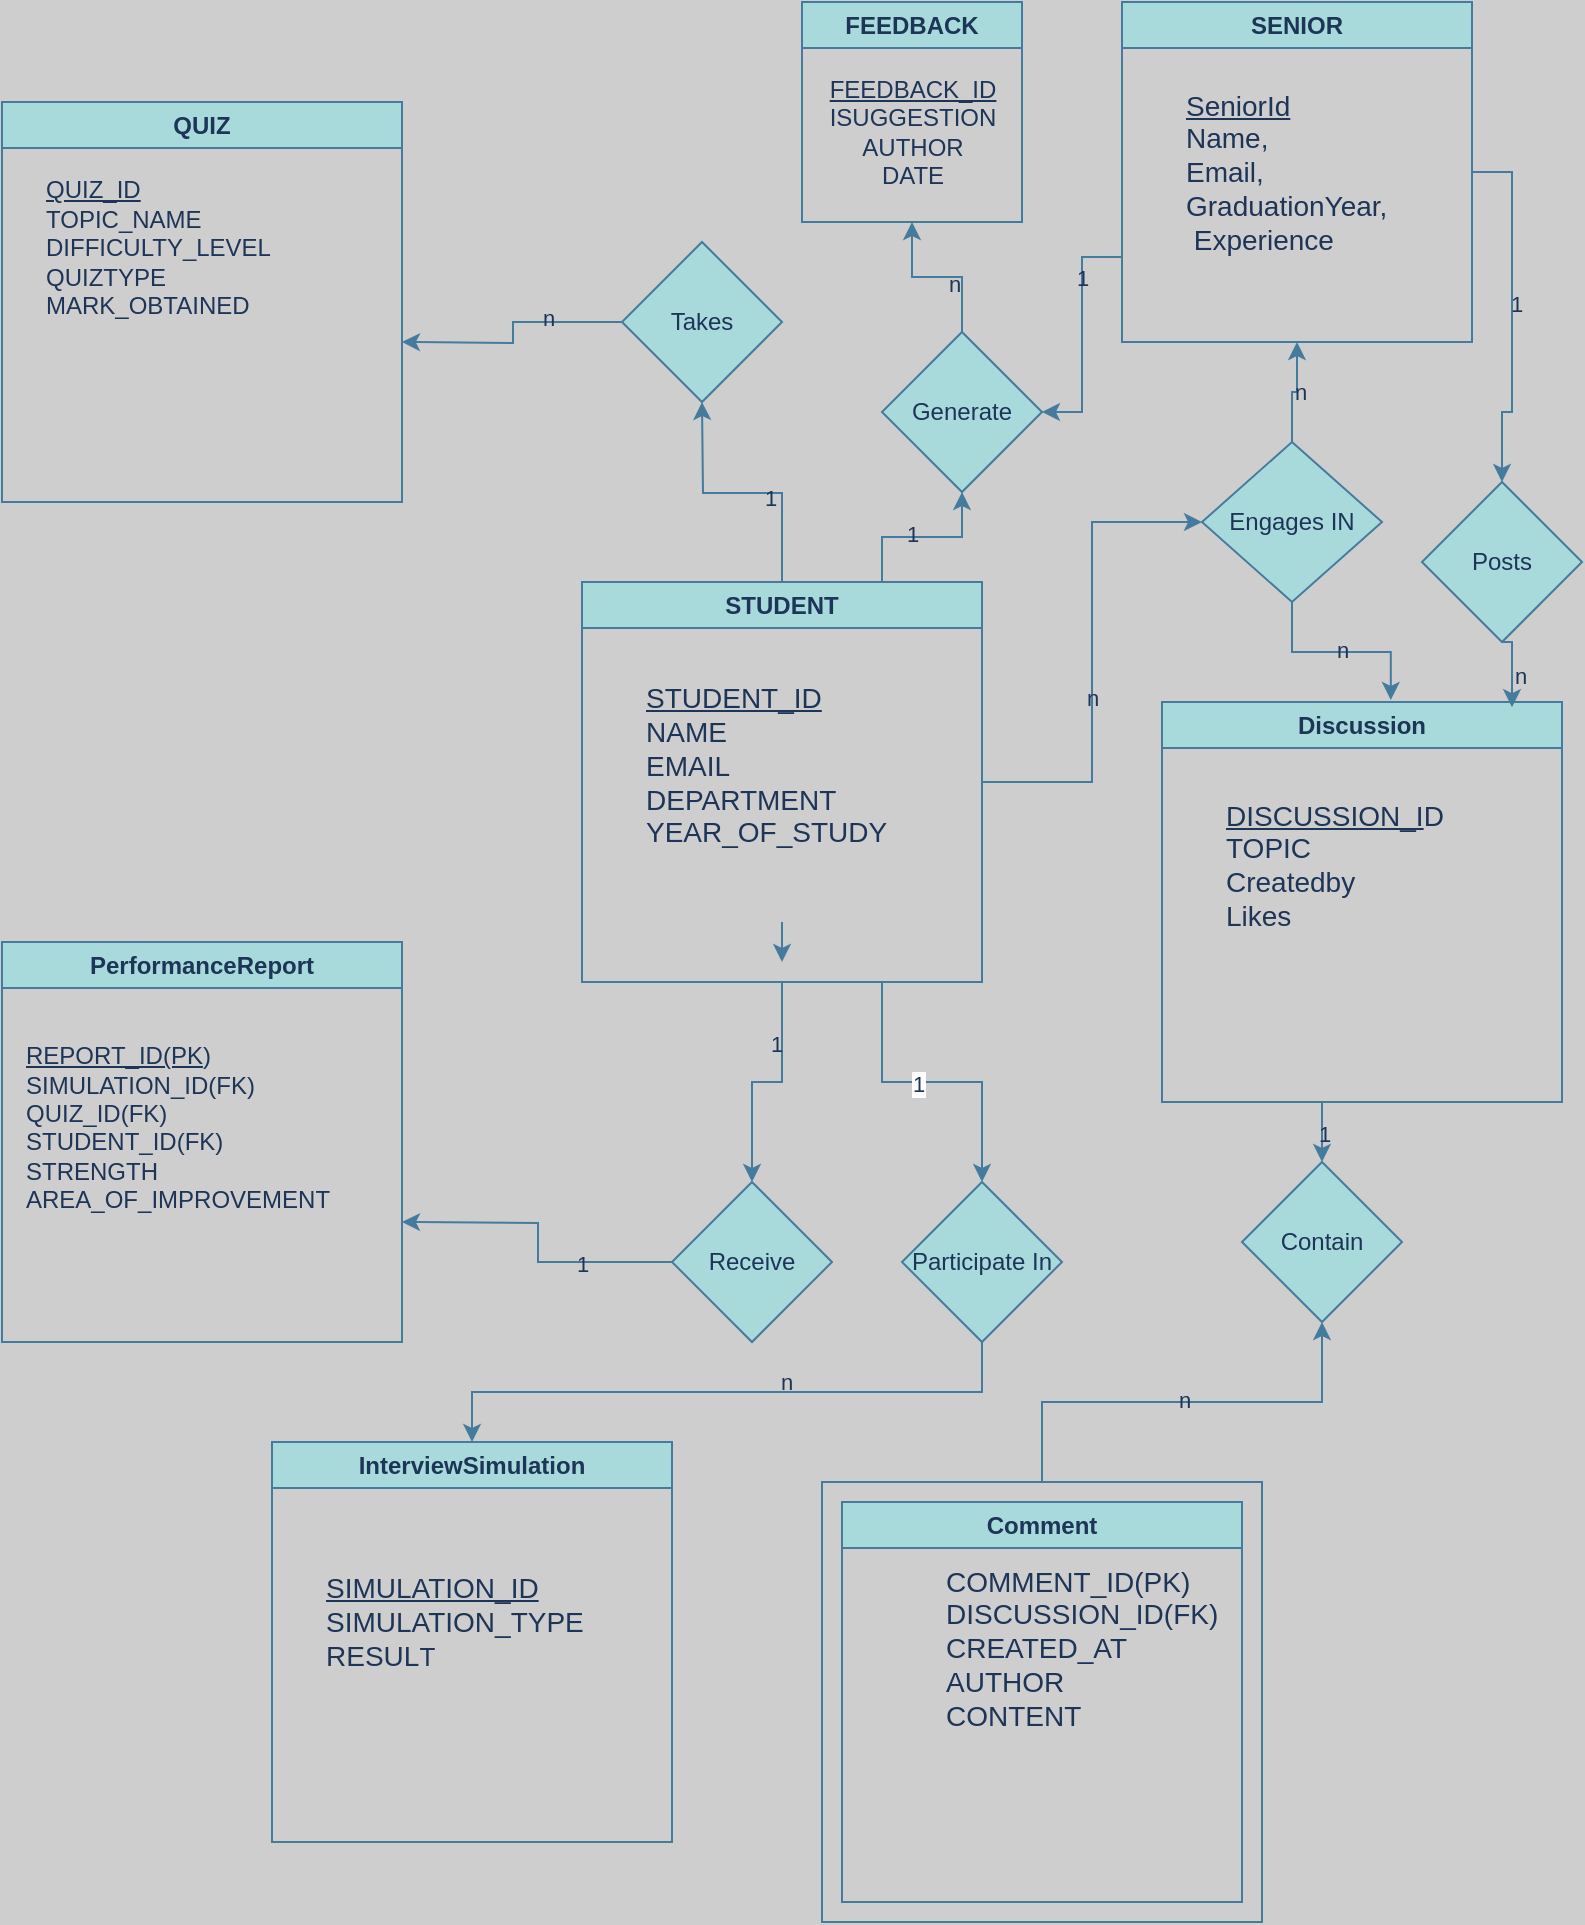 <mxfile version="24.7.12">
  <diagram name="Page-1" id="dZ9XBWdYHqkn1CSvwAAR">
    <mxGraphModel dx="1076" dy="610" grid="0" gridSize="10" guides="0" tooltips="1" connect="1" arrows="1" fold="1" page="1" pageScale="1" pageWidth="850" pageHeight="1100" background="#cecece" math="0" shadow="0">
      <root>
        <mxCell id="0" />
        <mxCell id="1" parent="0" />
        <mxCell id="OT3kzKYF2vSb8uT-g46G-15" style="edgeStyle=orthogonalEdgeStyle;rounded=0;orthogonalLoop=1;jettySize=auto;html=1;labelBackgroundColor=none;strokeColor=#457B9D;fontColor=default;" edge="1" parent="1" source="OT3kzKYF2vSb8uT-g46G-3">
          <mxGeometry relative="1" as="geometry">
            <mxPoint x="400.0" y="220" as="targetPoint" />
          </mxGeometry>
        </mxCell>
        <mxCell id="OT3kzKYF2vSb8uT-g46G-18" value="1" style="edgeLabel;html=1;align=center;verticalAlign=middle;resizable=0;points=[];labelBackgroundColor=none;fontColor=#1D3557;" vertex="1" connectable="0" parent="OT3kzKYF2vSb8uT-g46G-15">
          <mxGeometry x="-0.218" y="2" relative="1" as="geometry">
            <mxPoint as="offset" />
          </mxGeometry>
        </mxCell>
        <mxCell id="OT3kzKYF2vSb8uT-g46G-21" style="edgeStyle=orthogonalEdgeStyle;rounded=0;orthogonalLoop=1;jettySize=auto;html=1;entryX=0;entryY=0.5;entryDx=0;entryDy=0;labelBackgroundColor=none;strokeColor=#457B9D;fontColor=default;" edge="1" parent="1" source="OT3kzKYF2vSb8uT-g46G-3" target="OT3kzKYF2vSb8uT-g46G-22">
          <mxGeometry relative="1" as="geometry">
            <mxPoint x="600" y="280" as="targetPoint" />
          </mxGeometry>
        </mxCell>
        <mxCell id="OT3kzKYF2vSb8uT-g46G-26" value="n" style="edgeLabel;html=1;align=center;verticalAlign=middle;resizable=0;points=[];labelBackgroundColor=none;fontColor=#1D3557;" vertex="1" connectable="0" parent="OT3kzKYF2vSb8uT-g46G-21">
          <mxGeometry x="-0.192" relative="1" as="geometry">
            <mxPoint as="offset" />
          </mxGeometry>
        </mxCell>
        <mxCell id="OT3kzKYF2vSb8uT-g46G-33" style="edgeStyle=orthogonalEdgeStyle;rounded=0;orthogonalLoop=1;jettySize=auto;html=1;exitX=0.5;exitY=1;exitDx=0;exitDy=0;entryX=0.5;entryY=0;entryDx=0;entryDy=0;labelBackgroundColor=none;strokeColor=#457B9D;fontColor=default;" edge="1" parent="1" source="OT3kzKYF2vSb8uT-g46G-3" target="OT3kzKYF2vSb8uT-g46G-32">
          <mxGeometry relative="1" as="geometry" />
        </mxCell>
        <mxCell id="OT3kzKYF2vSb8uT-g46G-35" value="1" style="edgeLabel;html=1;align=center;verticalAlign=middle;resizable=0;points=[];labelBackgroundColor=none;fontColor=#1D3557;" vertex="1" connectable="0" parent="OT3kzKYF2vSb8uT-g46G-33">
          <mxGeometry x="-0.465" y="-3" relative="1" as="geometry">
            <mxPoint as="offset" />
          </mxGeometry>
        </mxCell>
        <mxCell id="OT3kzKYF2vSb8uT-g46G-89" style="edgeStyle=orthogonalEdgeStyle;rounded=0;orthogonalLoop=1;jettySize=auto;html=1;exitX=0.75;exitY=0;exitDx=0;exitDy=0;entryX=0.5;entryY=1;entryDx=0;entryDy=0;labelBackgroundColor=none;strokeColor=#457B9D;fontColor=default;" edge="1" parent="1" source="OT3kzKYF2vSb8uT-g46G-3" target="OT3kzKYF2vSb8uT-g46G-75">
          <mxGeometry relative="1" as="geometry" />
        </mxCell>
        <mxCell id="OT3kzKYF2vSb8uT-g46G-90" value="1" style="edgeLabel;html=1;align=center;verticalAlign=middle;resizable=0;points=[];labelBackgroundColor=none;fontColor=#1D3557;" vertex="1" connectable="0" parent="OT3kzKYF2vSb8uT-g46G-89">
          <mxGeometry x="-0.129" y="2" relative="1" as="geometry">
            <mxPoint as="offset" />
          </mxGeometry>
        </mxCell>
        <mxCell id="OT3kzKYF2vSb8uT-g46G-92" style="edgeStyle=orthogonalEdgeStyle;rounded=0;orthogonalLoop=1;jettySize=auto;html=1;exitX=0.75;exitY=1;exitDx=0;exitDy=0;entryX=0.5;entryY=0;entryDx=0;entryDy=0;strokeColor=#457B9D;fontColor=#1D3557;fillColor=#A8DADC;" edge="1" parent="1" source="OT3kzKYF2vSb8uT-g46G-3" target="OT3kzKYF2vSb8uT-g46G-55">
          <mxGeometry relative="1" as="geometry" />
        </mxCell>
        <mxCell id="OT3kzKYF2vSb8uT-g46G-93" value="1" style="edgeLabel;html=1;align=center;verticalAlign=middle;resizable=0;points=[];strokeColor=#457B9D;fontColor=#1D3557;fillColor=#A8DADC;" vertex="1" connectable="0" parent="OT3kzKYF2vSb8uT-g46G-92">
          <mxGeometry x="-0.092" y="-1" relative="1" as="geometry">
            <mxPoint as="offset" />
          </mxGeometry>
        </mxCell>
        <mxCell id="OT3kzKYF2vSb8uT-g46G-3" value="STUDENT" style="swimlane;whiteSpace=wrap;html=1;labelBackgroundColor=none;fillColor=#A8DADC;strokeColor=#457B9D;fontColor=#1D3557;" vertex="1" parent="1">
          <mxGeometry x="340" y="310" width="200" height="200" as="geometry">
            <mxRectangle x="160" y="50" width="100" height="30" as="alternateBounds" />
          </mxGeometry>
        </mxCell>
        <mxCell id="OT3kzKYF2vSb8uT-g46G-10" style="edgeStyle=orthogonalEdgeStyle;rounded=0;orthogonalLoop=1;jettySize=auto;html=1;labelBackgroundColor=none;strokeColor=#457B9D;fontColor=default;" edge="1" parent="OT3kzKYF2vSb8uT-g46G-3" source="OT3kzKYF2vSb8uT-g46G-4">
          <mxGeometry relative="1" as="geometry">
            <mxPoint x="100" y="190" as="targetPoint" />
          </mxGeometry>
        </mxCell>
        <mxCell id="OT3kzKYF2vSb8uT-g46G-4" value="&lt;p style=&quot;font-size: 14px;&quot;&gt;&lt;font style=&quot;font-size: 14px;&quot;&gt;&lt;u&gt;STUDENT_ID&lt;/u&gt;&lt;br&gt;&lt;/font&gt;&lt;font style=&quot;font-size: 14px;&quot;&gt;NAME&lt;br&gt;&lt;/font&gt;&lt;font style=&quot;font-size: 14px;&quot;&gt;EMAIL&lt;br&gt;&lt;/font&gt;&lt;font style=&quot;font-size: 14px;&quot;&gt;DEPARTMENT&lt;br&gt;&lt;/font&gt;&lt;font style=&quot;font-size: 14px;&quot;&gt;YEAR_OF_STUDY&lt;/font&gt;&lt;/p&gt;&lt;div style=&quot;font-size: 14px;&quot;&gt;&lt;div&gt;&lt;br&gt;&lt;/div&gt;&lt;/div&gt;" style="text;html=1;align=left;verticalAlign=middle;resizable=0;points=[];autosize=1;strokeColor=none;fillColor=none;labelBackgroundColor=none;fontColor=#1D3557;" vertex="1" parent="OT3kzKYF2vSb8uT-g46G-3">
          <mxGeometry x="30" y="30" width="140" height="140" as="geometry" />
        </mxCell>
        <mxCell id="OT3kzKYF2vSb8uT-g46G-51" style="edgeStyle=orthogonalEdgeStyle;rounded=0;orthogonalLoop=1;jettySize=auto;html=1;exitX=1;exitY=0.5;exitDx=0;exitDy=0;labelBackgroundColor=none;strokeColor=#457B9D;fontColor=default;" edge="1" parent="1" source="OT3kzKYF2vSb8uT-g46G-5" target="OT3kzKYF2vSb8uT-g46G-50">
          <mxGeometry relative="1" as="geometry" />
        </mxCell>
        <mxCell id="OT3kzKYF2vSb8uT-g46G-53" value="1" style="edgeLabel;html=1;align=center;verticalAlign=middle;resizable=0;points=[];labelBackgroundColor=none;fontColor=#1D3557;" vertex="1" connectable="0" parent="OT3kzKYF2vSb8uT-g46G-51">
          <mxGeometry x="-0.042" y="2" relative="1" as="geometry">
            <mxPoint as="offset" />
          </mxGeometry>
        </mxCell>
        <mxCell id="OT3kzKYF2vSb8uT-g46G-82" style="edgeStyle=orthogonalEdgeStyle;rounded=0;orthogonalLoop=1;jettySize=auto;html=1;exitX=0;exitY=0.75;exitDx=0;exitDy=0;labelBackgroundColor=none;strokeColor=#457B9D;fontColor=default;" edge="1" parent="1" source="OT3kzKYF2vSb8uT-g46G-5" target="OT3kzKYF2vSb8uT-g46G-75">
          <mxGeometry relative="1" as="geometry" />
        </mxCell>
        <mxCell id="OT3kzKYF2vSb8uT-g46G-86" value="1" style="edgeLabel;html=1;align=center;verticalAlign=middle;resizable=0;points=[];labelBackgroundColor=none;fontColor=#1D3557;" vertex="1" connectable="0" parent="OT3kzKYF2vSb8uT-g46G-82">
          <mxGeometry x="-0.486" relative="1" as="geometry">
            <mxPoint as="offset" />
          </mxGeometry>
        </mxCell>
        <mxCell id="OT3kzKYF2vSb8uT-g46G-5" value="SENIOR" style="swimlane;whiteSpace=wrap;html=1;startSize=23;labelBackgroundColor=none;fillColor=#A8DADC;strokeColor=#457B9D;fontColor=#1D3557;" vertex="1" parent="1">
          <mxGeometry x="610" y="20" width="175" height="170" as="geometry" />
        </mxCell>
        <mxCell id="OT3kzKYF2vSb8uT-g46G-63" value="&lt;div&gt;&lt;font style=&quot;font-size: 14px;&quot;&gt;&lt;u&gt;SeniorId&lt;/u&gt;&lt;/font&gt;&lt;/div&gt;&lt;font style=&quot;font-size: 14px;&quot;&gt;Name,&amp;nbsp;&lt;/font&gt;&lt;div style=&quot;font-size: 14px;&quot;&gt;&lt;font style=&quot;font-size: 14px;&quot;&gt;Email,&amp;nbsp;&lt;/font&gt;&lt;div style=&quot;&quot;&gt;&lt;font style=&quot;font-size: 14px;&quot;&gt;GraduationYear,&lt;/font&gt;&lt;div style=&quot;&quot;&gt;&lt;font style=&quot;font-size: 14px;&quot;&gt;&amp;nbsp;Experience&lt;/font&gt;&lt;/div&gt;&lt;/div&gt;&lt;/div&gt;" style="text;html=1;align=left;verticalAlign=middle;resizable=0;points=[];autosize=1;strokeColor=none;fillColor=none;labelBackgroundColor=none;fontColor=#1D3557;" vertex="1" parent="OT3kzKYF2vSb8uT-g46G-5">
          <mxGeometry x="30" y="35" width="120" height="100" as="geometry" />
        </mxCell>
        <mxCell id="OT3kzKYF2vSb8uT-g46G-6" value="InterviewSimulation" style="swimlane;whiteSpace=wrap;html=1;labelBackgroundColor=none;fillColor=#A8DADC;strokeColor=#457B9D;fontColor=#1D3557;" vertex="1" parent="1">
          <mxGeometry x="185" y="740" width="200" height="200" as="geometry" />
        </mxCell>
        <mxCell id="OT3kzKYF2vSb8uT-g46G-67" value="&lt;font style=&quot;font-size: 14px;&quot;&gt;&lt;u&gt;SIMULATION_ID&lt;/u&gt;&lt;/font&gt;&lt;div style=&quot;font-size: 14px;&quot;&gt;&lt;font style=&quot;font-size: 14px;&quot;&gt;SIMULATION_TYPE&lt;/font&gt;&lt;/div&gt;&lt;div style=&quot;font-size: 14px;&quot;&gt;&lt;font style=&quot;font-size: 14px;&quot;&gt;RESUL&lt;/font&gt;&lt;span style=&quot;font-size: 13px;&quot;&gt;T&lt;/span&gt;&lt;/div&gt;" style="text;html=1;align=left;verticalAlign=middle;resizable=0;points=[];autosize=1;strokeColor=none;fillColor=none;labelBackgroundColor=none;fontColor=#1D3557;" vertex="1" parent="OT3kzKYF2vSb8uT-g46G-6">
          <mxGeometry x="25" y="60" width="150" height="60" as="geometry" />
        </mxCell>
        <mxCell id="OT3kzKYF2vSb8uT-g46G-8" value="QUIZ" style="swimlane;whiteSpace=wrap;html=1;labelBackgroundColor=none;fillColor=#A8DADC;strokeColor=#457B9D;fontColor=#1D3557;" vertex="1" parent="1">
          <mxGeometry x="50" y="70" width="200" height="200" as="geometry" />
        </mxCell>
        <mxCell id="OT3kzKYF2vSb8uT-g46G-68" value="&lt;u&gt;QUIZ_ID&lt;/u&gt;&lt;div&gt;TOPIC_NAME&lt;/div&gt;&lt;div&gt;DIFFICULTY_LEVEL&lt;/div&gt;&lt;div&gt;QUIZTYPE&lt;/div&gt;&lt;div&gt;MARK_OBTAINED&lt;/div&gt;&lt;div&gt;&lt;br&gt;&lt;/div&gt;" style="text;html=1;align=left;verticalAlign=middle;resizable=0;points=[];autosize=1;strokeColor=none;fillColor=none;labelBackgroundColor=none;fontColor=#1D3557;" vertex="1" parent="OT3kzKYF2vSb8uT-g46G-8">
          <mxGeometry x="20" y="30" width="140" height="100" as="geometry" />
        </mxCell>
        <mxCell id="OT3kzKYF2vSb8uT-g46G-11" value="Comment" style="swimlane;whiteSpace=wrap;html=1;labelBackgroundColor=none;fillColor=#A8DADC;strokeColor=#457B9D;fontColor=#1D3557;" vertex="1" parent="1">
          <mxGeometry x="470" y="770" width="200" height="200" as="geometry" />
        </mxCell>
        <mxCell id="OT3kzKYF2vSb8uT-g46G-12" value="PerformanceReport" style="swimlane;whiteSpace=wrap;html=1;labelBackgroundColor=none;fillColor=#A8DADC;strokeColor=#457B9D;fontColor=#1D3557;" vertex="1" parent="1">
          <mxGeometry x="50" y="490" width="200" height="200" as="geometry" />
        </mxCell>
        <mxCell id="OT3kzKYF2vSb8uT-g46G-69" value="&lt;u&gt;REPORT_ID(PK&lt;/u&gt;)&lt;div&gt;SIMULATION_ID(FK)&lt;/div&gt;&lt;div&gt;QUIZ_ID(FK)&lt;/div&gt;&lt;div&gt;STUDENT_ID(FK)&lt;/div&gt;&lt;div&gt;STRENGTH&lt;/div&gt;&lt;div&gt;AREA_OF_IMPROVEMENT&lt;/div&gt;&lt;div&gt;&lt;br&gt;&lt;/div&gt;" style="text;html=1;align=left;verticalAlign=middle;resizable=0;points=[];autosize=1;strokeColor=none;fillColor=none;labelBackgroundColor=none;fontColor=#1D3557;" vertex="1" parent="OT3kzKYF2vSb8uT-g46G-12">
          <mxGeometry x="10" y="45" width="180" height="110" as="geometry" />
        </mxCell>
        <mxCell id="OT3kzKYF2vSb8uT-g46G-17" style="edgeStyle=orthogonalEdgeStyle;rounded=0;orthogonalLoop=1;jettySize=auto;html=1;labelBackgroundColor=none;strokeColor=#457B9D;fontColor=default;" edge="1" parent="1" source="OT3kzKYF2vSb8uT-g46G-16">
          <mxGeometry relative="1" as="geometry">
            <mxPoint x="250" y="190" as="targetPoint" />
          </mxGeometry>
        </mxCell>
        <mxCell id="OT3kzKYF2vSb8uT-g46G-19" value="n" style="edgeLabel;html=1;align=center;verticalAlign=middle;resizable=0;points=[];labelBackgroundColor=none;fontColor=#1D3557;" vertex="1" connectable="0" parent="OT3kzKYF2vSb8uT-g46G-17">
          <mxGeometry x="-0.39" y="-2" relative="1" as="geometry">
            <mxPoint as="offset" />
          </mxGeometry>
        </mxCell>
        <mxCell id="OT3kzKYF2vSb8uT-g46G-16" value="Takes" style="rhombus;whiteSpace=wrap;html=1;labelBackgroundColor=none;fillColor=#A8DADC;strokeColor=#457B9D;fontColor=#1D3557;" vertex="1" parent="1">
          <mxGeometry x="360" y="140" width="80" height="80" as="geometry" />
        </mxCell>
        <mxCell id="OT3kzKYF2vSb8uT-g46G-49" style="edgeStyle=orthogonalEdgeStyle;rounded=0;orthogonalLoop=1;jettySize=auto;html=1;exitX=0.5;exitY=1;exitDx=0;exitDy=0;entryX=0.5;entryY=0;entryDx=0;entryDy=0;labelBackgroundColor=none;strokeColor=#457B9D;fontColor=default;" edge="1" parent="1" source="OT3kzKYF2vSb8uT-g46G-20" target="OT3kzKYF2vSb8uT-g46G-39">
          <mxGeometry relative="1" as="geometry" />
        </mxCell>
        <mxCell id="OT3kzKYF2vSb8uT-g46G-61" value="1" style="edgeLabel;html=1;align=center;verticalAlign=middle;resizable=0;points=[];labelBackgroundColor=none;fontColor=#1D3557;" vertex="1" connectable="0" parent="OT3kzKYF2vSb8uT-g46G-49">
          <mxGeometry x="0.398" y="1" relative="1" as="geometry">
            <mxPoint y="1" as="offset" />
          </mxGeometry>
        </mxCell>
        <mxCell id="OT3kzKYF2vSb8uT-g46G-20" value="Discussion" style="swimlane;whiteSpace=wrap;html=1;fillStyle=solid;fillColor=#A8DADC;strokeColor=#457B9D;labelBackgroundColor=none;fontColor=#1D3557;" vertex="1" parent="1">
          <mxGeometry x="630" y="370" width="200" height="200" as="geometry" />
        </mxCell>
        <mxCell id="OT3kzKYF2vSb8uT-g46G-65" value="&lt;font style=&quot;font-size: 14px;&quot;&gt;&lt;u style=&quot;&quot;&gt;DISCUSSION_I&lt;/u&gt;D&lt;/font&gt;&lt;div style=&quot;font-size: 14px;&quot;&gt;&lt;font style=&quot;font-size: 14px;&quot;&gt;TOPIC&lt;br&gt;&lt;/font&gt;&lt;div style=&quot;&quot;&gt;&lt;font style=&quot;font-size: 14px;&quot;&gt;Createdby&lt;/font&gt;&lt;/div&gt;&lt;div style=&quot;&quot;&gt;&lt;font style=&quot;font-size: 14px;&quot;&gt;Likes&lt;/font&gt;&lt;/div&gt;&lt;div&gt;&lt;br&gt;&lt;/div&gt;&lt;/div&gt;" style="text;html=1;align=left;verticalAlign=middle;resizable=0;points=[];autosize=1;strokeColor=none;fillColor=none;labelBackgroundColor=none;fontColor=#1D3557;" vertex="1" parent="OT3kzKYF2vSb8uT-g46G-20">
          <mxGeometry x="30" y="40" width="130" height="100" as="geometry" />
        </mxCell>
        <mxCell id="OT3kzKYF2vSb8uT-g46G-24" style="edgeStyle=orthogonalEdgeStyle;rounded=0;orthogonalLoop=1;jettySize=auto;html=1;exitX=0.5;exitY=0;exitDx=0;exitDy=0;entryX=0.5;entryY=1;entryDx=0;entryDy=0;labelBackgroundColor=none;strokeColor=#457B9D;fontColor=default;" edge="1" parent="1" source="OT3kzKYF2vSb8uT-g46G-22" target="OT3kzKYF2vSb8uT-g46G-5">
          <mxGeometry relative="1" as="geometry" />
        </mxCell>
        <mxCell id="OT3kzKYF2vSb8uT-g46G-27" value="n" style="edgeLabel;html=1;align=center;verticalAlign=middle;resizable=0;points=[];labelBackgroundColor=none;fontColor=#1D3557;" vertex="1" connectable="0" parent="OT3kzKYF2vSb8uT-g46G-24">
          <mxGeometry x="0.051" y="-1" relative="1" as="geometry">
            <mxPoint as="offset" />
          </mxGeometry>
        </mxCell>
        <mxCell id="OT3kzKYF2vSb8uT-g46G-22" value="Engages IN" style="rhombus;whiteSpace=wrap;html=1;labelBackgroundColor=none;fillColor=#A8DADC;strokeColor=#457B9D;fontColor=#1D3557;" vertex="1" parent="1">
          <mxGeometry x="650" y="240" width="90" height="80" as="geometry" />
        </mxCell>
        <mxCell id="OT3kzKYF2vSb8uT-g46G-25" style="edgeStyle=orthogonalEdgeStyle;rounded=0;orthogonalLoop=1;jettySize=auto;html=1;exitX=0.5;exitY=1;exitDx=0;exitDy=0;entryX=0.572;entryY=-0.005;entryDx=0;entryDy=0;entryPerimeter=0;labelBackgroundColor=none;strokeColor=#457B9D;fontColor=default;" edge="1" parent="1" source="OT3kzKYF2vSb8uT-g46G-22" target="OT3kzKYF2vSb8uT-g46G-20">
          <mxGeometry relative="1" as="geometry" />
        </mxCell>
        <mxCell id="OT3kzKYF2vSb8uT-g46G-28" value="n" style="edgeLabel;html=1;align=center;verticalAlign=middle;resizable=0;points=[];labelBackgroundColor=none;fontColor=#1D3557;" vertex="1" connectable="0" parent="OT3kzKYF2vSb8uT-g46G-25">
          <mxGeometry x="0.016" y="1" relative="1" as="geometry">
            <mxPoint as="offset" />
          </mxGeometry>
        </mxCell>
        <mxCell id="OT3kzKYF2vSb8uT-g46G-34" style="edgeStyle=orthogonalEdgeStyle;rounded=0;orthogonalLoop=1;jettySize=auto;html=1;exitX=0;exitY=0.5;exitDx=0;exitDy=0;labelBackgroundColor=none;strokeColor=#457B9D;fontColor=default;" edge="1" parent="1" source="OT3kzKYF2vSb8uT-g46G-32">
          <mxGeometry relative="1" as="geometry">
            <mxPoint x="250.0" y="630" as="targetPoint" />
          </mxGeometry>
        </mxCell>
        <mxCell id="OT3kzKYF2vSb8uT-g46G-38" value="1" style="edgeLabel;html=1;align=center;verticalAlign=middle;resizable=0;points=[];labelBackgroundColor=none;fontColor=#1D3557;" vertex="1" connectable="0" parent="OT3kzKYF2vSb8uT-g46G-34">
          <mxGeometry x="-0.416" y="1" relative="1" as="geometry">
            <mxPoint as="offset" />
          </mxGeometry>
        </mxCell>
        <mxCell id="OT3kzKYF2vSb8uT-g46G-32" value="Receive" style="rhombus;whiteSpace=wrap;html=1;labelBackgroundColor=none;fillColor=#A8DADC;strokeColor=#457B9D;fontColor=#1D3557;" vertex="1" parent="1">
          <mxGeometry x="385" y="610" width="80" height="80" as="geometry" />
        </mxCell>
        <mxCell id="OT3kzKYF2vSb8uT-g46G-48" style="edgeStyle=orthogonalEdgeStyle;rounded=0;orthogonalLoop=1;jettySize=auto;html=1;labelBackgroundColor=none;strokeColor=#457B9D;fontColor=default;" edge="1" parent="1" source="OT3kzKYF2vSb8uT-g46G-40" target="OT3kzKYF2vSb8uT-g46G-39">
          <mxGeometry relative="1" as="geometry" />
        </mxCell>
        <mxCell id="OT3kzKYF2vSb8uT-g46G-62" value="n" style="edgeLabel;html=1;align=center;verticalAlign=middle;resizable=0;points=[];labelBackgroundColor=none;fontColor=#1D3557;" vertex="1" connectable="0" parent="OT3kzKYF2vSb8uT-g46G-48">
          <mxGeometry x="0.011" y="1" relative="1" as="geometry">
            <mxPoint as="offset" />
          </mxGeometry>
        </mxCell>
        <mxCell id="OT3kzKYF2vSb8uT-g46G-40" value="" style="whiteSpace=wrap;html=1;aspect=fixed;fillColor=none;align=left;labelBackgroundColor=none;strokeColor=#457B9D;fontColor=#1D3557;" vertex="1" parent="1">
          <mxGeometry x="460" y="760" width="220" height="220" as="geometry" />
        </mxCell>
        <mxCell id="OT3kzKYF2vSb8uT-g46G-39" value="Contain" style="rhombus;whiteSpace=wrap;html=1;labelBackgroundColor=none;fillColor=#A8DADC;strokeColor=#457B9D;fontColor=#1D3557;" vertex="1" parent="1">
          <mxGeometry x="670" y="600" width="80" height="80" as="geometry" />
        </mxCell>
        <mxCell id="OT3kzKYF2vSb8uT-g46G-50" value="Posts" style="rhombus;whiteSpace=wrap;html=1;labelBackgroundColor=none;fillColor=#A8DADC;strokeColor=#457B9D;fontColor=#1D3557;" vertex="1" parent="1">
          <mxGeometry x="760" y="260" width="80" height="80" as="geometry" />
        </mxCell>
        <mxCell id="OT3kzKYF2vSb8uT-g46G-52" style="edgeStyle=orthogonalEdgeStyle;rounded=0;orthogonalLoop=1;jettySize=auto;html=1;exitX=0.5;exitY=1;exitDx=0;exitDy=0;entryX=0.875;entryY=0.013;entryDx=0;entryDy=0;entryPerimeter=0;labelBackgroundColor=none;strokeColor=#457B9D;fontColor=default;" edge="1" parent="1" source="OT3kzKYF2vSb8uT-g46G-50" target="OT3kzKYF2vSb8uT-g46G-20">
          <mxGeometry relative="1" as="geometry" />
        </mxCell>
        <mxCell id="OT3kzKYF2vSb8uT-g46G-54" value="n" style="edgeLabel;html=1;align=center;verticalAlign=middle;resizable=0;points=[];labelBackgroundColor=none;fontColor=#1D3557;" vertex="1" connectable="0" parent="OT3kzKYF2vSb8uT-g46G-52">
          <mxGeometry x="0.137" y="4" relative="1" as="geometry">
            <mxPoint as="offset" />
          </mxGeometry>
        </mxCell>
        <mxCell id="OT3kzKYF2vSb8uT-g46G-58" style="edgeStyle=orthogonalEdgeStyle;rounded=0;orthogonalLoop=1;jettySize=auto;html=1;exitX=0.5;exitY=1;exitDx=0;exitDy=0;entryX=0.5;entryY=0;entryDx=0;entryDy=0;labelBackgroundColor=none;strokeColor=#457B9D;fontColor=default;" edge="1" parent="1" source="OT3kzKYF2vSb8uT-g46G-55" target="OT3kzKYF2vSb8uT-g46G-6">
          <mxGeometry relative="1" as="geometry" />
        </mxCell>
        <mxCell id="OT3kzKYF2vSb8uT-g46G-60" value="n" style="edgeLabel;html=1;align=center;verticalAlign=middle;resizable=0;points=[];labelBackgroundColor=none;fontColor=#1D3557;" vertex="1" connectable="0" parent="OT3kzKYF2vSb8uT-g46G-58">
          <mxGeometry x="-0.192" y="-5" relative="1" as="geometry">
            <mxPoint as="offset" />
          </mxGeometry>
        </mxCell>
        <mxCell id="OT3kzKYF2vSb8uT-g46G-55" value="Participate In" style="rhombus;whiteSpace=wrap;html=1;labelBackgroundColor=none;fillColor=#A8DADC;strokeColor=#457B9D;fontColor=#1D3557;" vertex="1" parent="1">
          <mxGeometry x="500" y="610" width="80" height="80" as="geometry" />
        </mxCell>
        <mxCell id="OT3kzKYF2vSb8uT-g46G-71" value="&lt;font style=&quot;font-size: 14px;&quot;&gt;COMMENT_ID(PK)&lt;/font&gt;&lt;div style=&quot;font-size: 14px;&quot;&gt;&lt;font style=&quot;font-size: 14px;&quot;&gt;DISCUSSION_ID(FK)&lt;/font&gt;&lt;/div&gt;&lt;div style=&quot;font-size: 14px;&quot;&gt;&lt;font style=&quot;font-size: 14px;&quot;&gt;CREATED_AT&lt;/font&gt;&lt;/div&gt;&lt;div style=&quot;font-size: 14px;&quot;&gt;&lt;font style=&quot;font-size: 14px;&quot;&gt;AUTHOR&lt;/font&gt;&lt;/div&gt;&lt;div style=&quot;font-size: 14px;&quot;&gt;&lt;font style=&quot;font-size: 14px;&quot;&gt;CONTENT&lt;/font&gt;&lt;/div&gt;" style="text;html=1;align=left;verticalAlign=middle;whiteSpace=wrap;rounded=0;labelBackgroundColor=none;fontColor=#1D3557;" vertex="1" parent="1">
          <mxGeometry x="520" y="830" width="60" height="25" as="geometry" />
        </mxCell>
        <mxCell id="OT3kzKYF2vSb8uT-g46G-74" value="FEEDBACK" style="swimlane;whiteSpace=wrap;html=1;labelBackgroundColor=none;fillColor=#A8DADC;strokeColor=#457B9D;fontColor=#1D3557;" vertex="1" parent="1">
          <mxGeometry x="450" y="20" width="110" height="110" as="geometry" />
        </mxCell>
        <mxCell id="OT3kzKYF2vSb8uT-g46G-88" value="&lt;u&gt;FEEDBACK_ID&lt;/u&gt;&lt;div&gt;ISUGGESTION&lt;/div&gt;&lt;div&gt;AUTHOR&lt;/div&gt;&lt;div&gt;DATE&lt;/div&gt;" style="text;html=1;align=center;verticalAlign=middle;resizable=0;points=[];autosize=1;strokeColor=none;fillColor=none;labelBackgroundColor=none;fontColor=#1D3557;" vertex="1" parent="OT3kzKYF2vSb8uT-g46G-74">
          <mxGeometry y="30" width="110" height="70" as="geometry" />
        </mxCell>
        <mxCell id="OT3kzKYF2vSb8uT-g46G-84" style="edgeStyle=orthogonalEdgeStyle;rounded=0;orthogonalLoop=1;jettySize=auto;html=1;exitX=0.5;exitY=0;exitDx=0;exitDy=0;entryX=0.5;entryY=1;entryDx=0;entryDy=0;labelBackgroundColor=none;strokeColor=#457B9D;fontColor=default;" edge="1" parent="1" source="OT3kzKYF2vSb8uT-g46G-75" target="OT3kzKYF2vSb8uT-g46G-74">
          <mxGeometry relative="1" as="geometry" />
        </mxCell>
        <mxCell id="OT3kzKYF2vSb8uT-g46G-87" value="n" style="edgeLabel;html=1;align=center;verticalAlign=middle;resizable=0;points=[];labelBackgroundColor=none;fontColor=#1D3557;" vertex="1" connectable="0" parent="OT3kzKYF2vSb8uT-g46G-84">
          <mxGeometry x="-0.208" y="3" relative="1" as="geometry">
            <mxPoint as="offset" />
          </mxGeometry>
        </mxCell>
        <mxCell id="OT3kzKYF2vSb8uT-g46G-75" value="Generate" style="rhombus;whiteSpace=wrap;html=1;labelBackgroundColor=none;fillColor=#A8DADC;strokeColor=#457B9D;fontColor=#1D3557;" vertex="1" parent="1">
          <mxGeometry x="490" y="185" width="80" height="80" as="geometry" />
        </mxCell>
      </root>
    </mxGraphModel>
  </diagram>
</mxfile>
